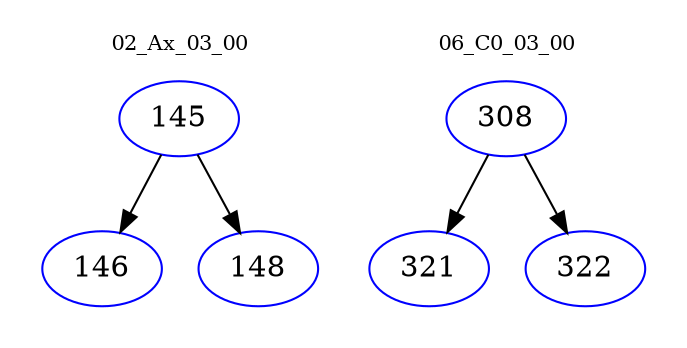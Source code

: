 digraph{
subgraph cluster_0 {
color = white
label = "02_Ax_03_00";
fontsize=10;
T0_145 [label="145", color="blue"]
T0_145 -> T0_146 [color="black"]
T0_146 [label="146", color="blue"]
T0_145 -> T0_148 [color="black"]
T0_148 [label="148", color="blue"]
}
subgraph cluster_1 {
color = white
label = "06_C0_03_00";
fontsize=10;
T1_308 [label="308", color="blue"]
T1_308 -> T1_321 [color="black"]
T1_321 [label="321", color="blue"]
T1_308 -> T1_322 [color="black"]
T1_322 [label="322", color="blue"]
}
}
